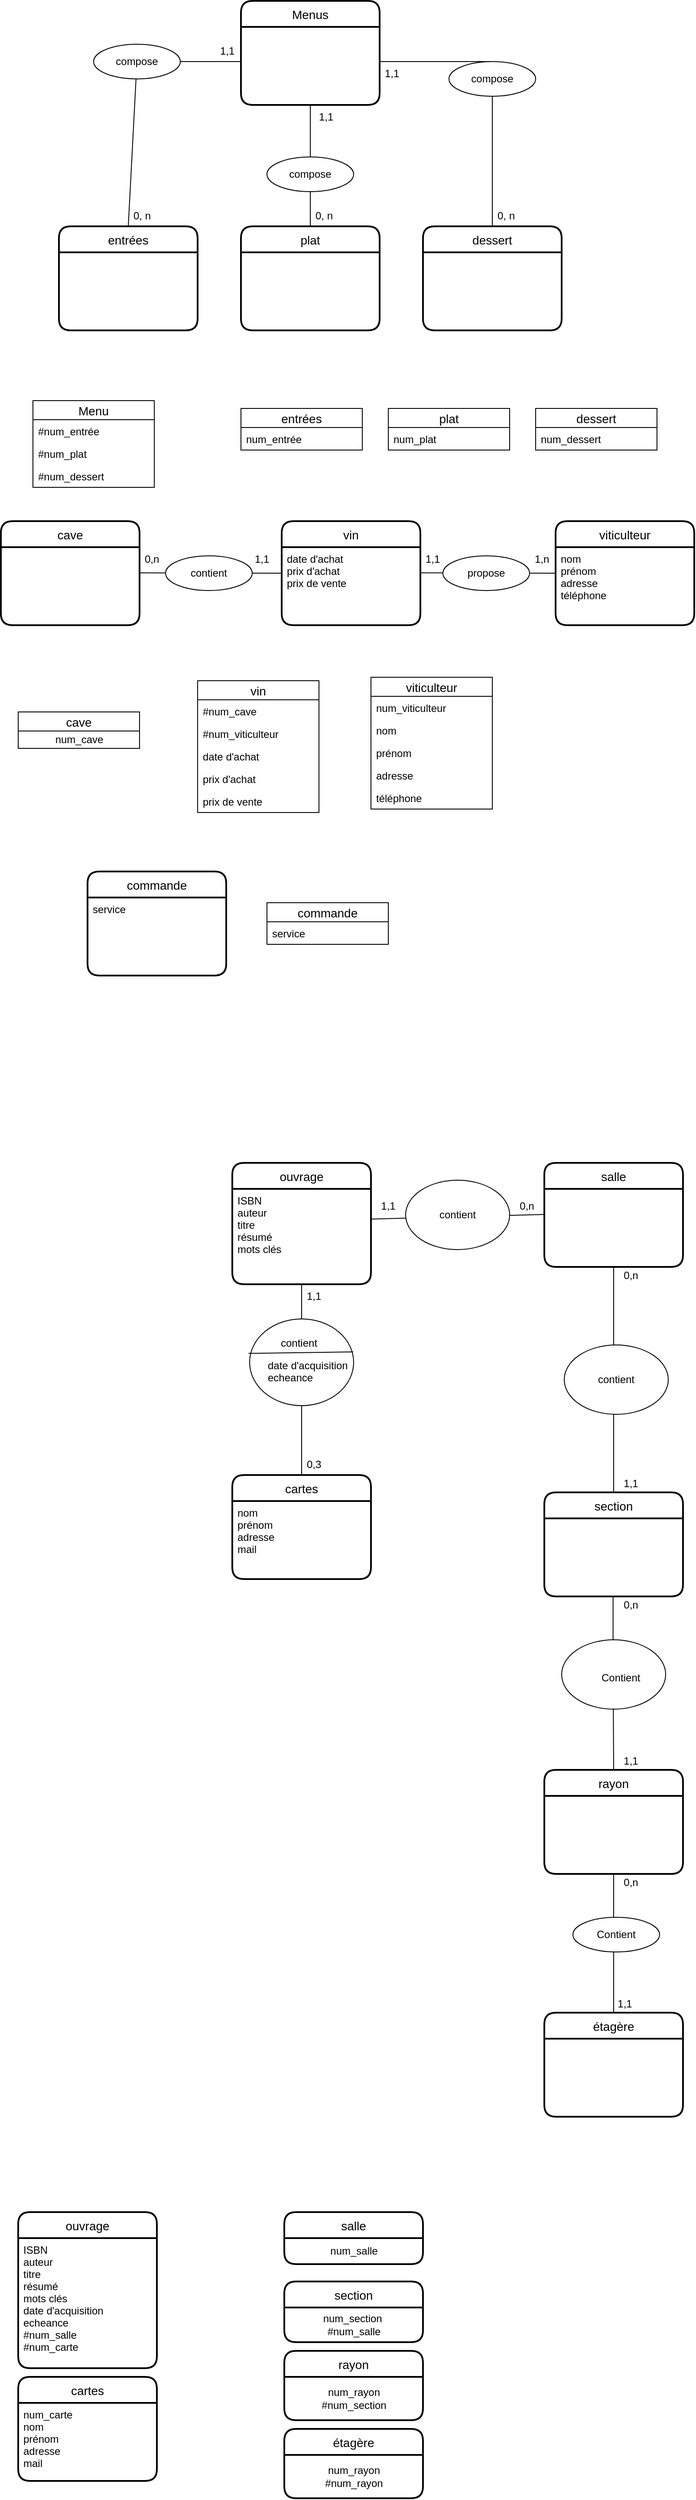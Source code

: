 <mxfile version="13.1.3" type="device"><diagram id="Xke9W4gJVL1SUAR6s40A" name="Page-1"><mxGraphModel dx="1785" dy="780" grid="1" gridSize="10" guides="1" tooltips="1" connect="1" arrows="1" fold="1" page="1" pageScale="1" pageWidth="827" pageHeight="1169" math="0" shadow="0"><root><mxCell id="0"/><mxCell id="1" parent="0"/><mxCell id="vSf8rJRPJTRm2a9hO9f7-9" value="Menus" style="swimlane;childLayout=stackLayout;horizontal=1;startSize=30;horizontalStack=0;rounded=1;fontSize=14;fontStyle=0;strokeWidth=2;resizeParent=0;resizeLast=1;shadow=0;dashed=0;align=center;" vertex="1" parent="1"><mxGeometry x="290" y="50" width="160" height="120" as="geometry"/></mxCell><mxCell id="vSf8rJRPJTRm2a9hO9f7-11" value="" style="endArrow=none;html=1;rounded=0;exitX=0.5;exitY=0;exitDx=0;exitDy=0;" edge="1" parent="1" source="vSf8rJRPJTRm2a9hO9f7-14"><mxGeometry relative="1" as="geometry"><mxPoint x="160" y="249.31" as="sourcePoint"/><mxPoint x="290" y="120" as="targetPoint"/><Array as="points"><mxPoint x="220" y="120"/></Array></mxGeometry></mxCell><mxCell id="vSf8rJRPJTRm2a9hO9f7-12" value="" style="endArrow=none;html=1;rounded=0;entryX=0.5;entryY=0;entryDx=0;entryDy=0;" edge="1" parent="1" target="vSf8rJRPJTRm2a9hO9f7-3"><mxGeometry relative="1" as="geometry"><mxPoint x="370" y="170" as="sourcePoint"/><mxPoint x="510" y="220" as="targetPoint"/></mxGeometry></mxCell><mxCell id="vSf8rJRPJTRm2a9hO9f7-3" value="plat" style="swimlane;childLayout=stackLayout;horizontal=1;startSize=30;horizontalStack=0;rounded=1;fontSize=14;fontStyle=0;strokeWidth=2;resizeParent=0;resizeLast=1;shadow=0;dashed=0;align=center;" vertex="1" parent="1"><mxGeometry x="290" y="310" width="160" height="120" as="geometry"/></mxCell><mxCell id="vSf8rJRPJTRm2a9hO9f7-1" value="entrées" style="swimlane;childLayout=stackLayout;horizontal=1;startSize=30;horizontalStack=0;rounded=1;fontSize=14;fontStyle=0;strokeWidth=2;resizeParent=0;resizeLast=1;shadow=0;dashed=0;align=center;" vertex="1" parent="1"><mxGeometry x="80" y="310" width="160" height="120" as="geometry"/></mxCell><mxCell id="vSf8rJRPJTRm2a9hO9f7-5" value="dessert" style="swimlane;childLayout=stackLayout;horizontal=1;startSize=30;horizontalStack=0;rounded=1;fontSize=14;fontStyle=0;strokeWidth=2;resizeParent=0;resizeLast=1;shadow=0;dashed=0;align=center;" vertex="1" parent="1"><mxGeometry x="500" y="310" width="160" height="120" as="geometry"/></mxCell><mxCell id="vSf8rJRPJTRm2a9hO9f7-13" value="" style="endArrow=none;html=1;rounded=0;entryX=0.5;entryY=0;entryDx=0;entryDy=0;" edge="1" parent="1" source="vSf8rJRPJTRm2a9hO9f7-16" target="vSf8rJRPJTRm2a9hO9f7-5"><mxGeometry relative="1" as="geometry"><mxPoint x="370" y="170" as="sourcePoint"/><mxPoint x="510" y="220" as="targetPoint"/></mxGeometry></mxCell><mxCell id="vSf8rJRPJTRm2a9hO9f7-15" value="compose" style="ellipse;whiteSpace=wrap;html=1;align=center;" vertex="1" parent="1"><mxGeometry x="320" y="230" width="100" height="40" as="geometry"/></mxCell><mxCell id="vSf8rJRPJTRm2a9hO9f7-16" value="compose" style="ellipse;whiteSpace=wrap;html=1;align=center;" vertex="1" parent="1"><mxGeometry x="530" y="120" width="100" height="40" as="geometry"/></mxCell><mxCell id="vSf8rJRPJTRm2a9hO9f7-17" value="" style="endArrow=none;html=1;rounded=0;entryX=0.5;entryY=0;entryDx=0;entryDy=0;" edge="1" parent="1" target="vSf8rJRPJTRm2a9hO9f7-16"><mxGeometry relative="1" as="geometry"><mxPoint x="450" y="120" as="sourcePoint"/><mxPoint x="580" y="310.0" as="targetPoint"/></mxGeometry></mxCell><mxCell id="vSf8rJRPJTRm2a9hO9f7-14" value="compose" style="ellipse;whiteSpace=wrap;html=1;align=center;" vertex="1" parent="1"><mxGeometry x="120" y="100" width="100" height="40" as="geometry"/></mxCell><mxCell id="vSf8rJRPJTRm2a9hO9f7-18" value="" style="endArrow=none;html=1;rounded=0;exitX=0.5;exitY=0;exitDx=0;exitDy=0;" edge="1" parent="1" source="vSf8rJRPJTRm2a9hO9f7-1" target="vSf8rJRPJTRm2a9hO9f7-14"><mxGeometry relative="1" as="geometry"><mxPoint x="160" y="310" as="sourcePoint"/><mxPoint x="160" y="160" as="targetPoint"/><Array as="points"/></mxGeometry></mxCell><mxCell id="vSf8rJRPJTRm2a9hO9f7-20" value="1,1" style="text;strokeColor=none;fillColor=none;spacingLeft=4;spacingRight=4;overflow=hidden;rotatable=0;points=[[0,0.5],[1,0.5]];portConstraint=eastwest;fontSize=12;" vertex="1" parent="1"><mxGeometry x="260" y="94" width="40" height="26" as="geometry"/></mxCell><mxCell id="vSf8rJRPJTRm2a9hO9f7-21" value="1,1" style="text;strokeColor=none;fillColor=none;spacingLeft=4;spacingRight=4;overflow=hidden;rotatable=0;points=[[0,0.5],[1,0.5]];portConstraint=eastwest;fontSize=12;" vertex="1" parent="1"><mxGeometry x="374" y="170" width="40" height="26" as="geometry"/></mxCell><mxCell id="vSf8rJRPJTRm2a9hO9f7-22" value="1,1" style="text;strokeColor=none;fillColor=none;spacingLeft=4;spacingRight=4;overflow=hidden;rotatable=0;points=[[0,0.5],[1,0.5]];portConstraint=eastwest;fontSize=12;" vertex="1" parent="1"><mxGeometry x="450" y="120" width="40" height="26" as="geometry"/></mxCell><mxCell id="vSf8rJRPJTRm2a9hO9f7-23" value="0, n" style="text;strokeColor=none;fillColor=none;spacingLeft=4;spacingRight=4;overflow=hidden;rotatable=0;points=[[0,0.5],[1,0.5]];portConstraint=eastwest;fontSize=12;" vertex="1" parent="1"><mxGeometry x="160" y="284" width="40" height="26" as="geometry"/></mxCell><mxCell id="vSf8rJRPJTRm2a9hO9f7-24" value="0, n" style="text;strokeColor=none;fillColor=none;spacingLeft=4;spacingRight=4;overflow=hidden;rotatable=0;points=[[0,0.5],[1,0.5]];portConstraint=eastwest;fontSize=12;" vertex="1" parent="1"><mxGeometry x="370" y="284" width="40" height="26" as="geometry"/></mxCell><mxCell id="vSf8rJRPJTRm2a9hO9f7-25" value="0, n" style="text;strokeColor=none;fillColor=none;spacingLeft=4;spacingRight=4;overflow=hidden;rotatable=0;points=[[0,0.5],[1,0.5]];portConstraint=eastwest;fontSize=12;" vertex="1" parent="1"><mxGeometry x="580" y="284" width="40" height="26" as="geometry"/></mxCell><mxCell id="vSf8rJRPJTRm2a9hO9f7-33" value="" style="endArrow=none;html=1;rounded=0;" edge="1" parent="1"><mxGeometry relative="1" as="geometry"><mxPoint x="497" y="709.58" as="sourcePoint"/><mxPoint x="653" y="710" as="targetPoint"/></mxGeometry></mxCell><mxCell id="vSf8rJRPJTRm2a9hO9f7-34" value="propose" style="ellipse;whiteSpace=wrap;html=1;align=center;" vertex="1" parent="1"><mxGeometry x="523" y="690" width="100" height="40" as="geometry"/></mxCell><mxCell id="vSf8rJRPJTRm2a9hO9f7-35" value="0,n" style="text;strokeColor=none;fillColor=none;spacingLeft=4;spacingRight=4;overflow=hidden;rotatable=0;points=[[0,0.5],[1,0.5]];portConstraint=eastwest;fontSize=12;" vertex="1" parent="1"><mxGeometry x="173" y="680" width="40" height="26" as="geometry"/></mxCell><mxCell id="vSf8rJRPJTRm2a9hO9f7-36" value="" style="endArrow=none;html=1;rounded=0;entryX=0;entryY=0.5;entryDx=0;entryDy=0;" edge="1" parent="1" target="vSf8rJRPJTRm2a9hO9f7-29"><mxGeometry relative="1" as="geometry"><mxPoint x="173" y="709.66" as="sourcePoint"/><mxPoint x="333" y="709.66" as="targetPoint"/></mxGeometry></mxCell><mxCell id="vSf8rJRPJTRm2a9hO9f7-37" value="contient" style="ellipse;whiteSpace=wrap;html=1;align=center;" vertex="1" parent="1"><mxGeometry x="203" y="690" width="100" height="40" as="geometry"/></mxCell><mxCell id="vSf8rJRPJTRm2a9hO9f7-38" value="1,1" style="text;strokeColor=none;fillColor=none;spacingLeft=4;spacingRight=4;overflow=hidden;rotatable=0;points=[[0,0.5],[1,0.5]];portConstraint=eastwest;fontSize=12;" vertex="1" parent="1"><mxGeometry x="300" y="680" width="40" height="26" as="geometry"/></mxCell><mxCell id="vSf8rJRPJTRm2a9hO9f7-39" value="1,n" style="text;strokeColor=none;fillColor=none;spacingLeft=4;spacingRight=4;overflow=hidden;rotatable=0;points=[[0,0.5],[1,0.5]];portConstraint=eastwest;fontSize=12;" vertex="1" parent="1"><mxGeometry x="623" y="680" width="40" height="26" as="geometry"/></mxCell><mxCell id="vSf8rJRPJTRm2a9hO9f7-40" value="1,1" style="text;strokeColor=none;fillColor=none;spacingLeft=4;spacingRight=4;overflow=hidden;rotatable=0;points=[[0,0.5],[1,0.5]];portConstraint=eastwest;fontSize=12;" vertex="1" parent="1"><mxGeometry x="497" y="680" width="40" height="26" as="geometry"/></mxCell><mxCell id="vSf8rJRPJTRm2a9hO9f7-46" value="entrées" style="swimlane;fontStyle=0;childLayout=stackLayout;horizontal=1;startSize=22;horizontalStack=0;resizeParent=1;resizeParentMax=0;resizeLast=0;collapsible=1;marginBottom=0;align=center;fontSize=14;" vertex="1" parent="1"><mxGeometry x="290" y="520" width="140" height="48" as="geometry"/></mxCell><mxCell id="vSf8rJRPJTRm2a9hO9f7-47" value="num_entrée" style="text;strokeColor=none;fillColor=none;spacingLeft=4;spacingRight=4;overflow=hidden;rotatable=0;points=[[0,0.5],[1,0.5]];portConstraint=eastwest;fontSize=12;" vertex="1" parent="vSf8rJRPJTRm2a9hO9f7-46"><mxGeometry y="22" width="140" height="26" as="geometry"/></mxCell><mxCell id="vSf8rJRPJTRm2a9hO9f7-49" value="plat" style="swimlane;fontStyle=0;childLayout=stackLayout;horizontal=1;startSize=22;horizontalStack=0;resizeParent=1;resizeParentMax=0;resizeLast=0;collapsible=1;marginBottom=0;align=center;fontSize=14;" vertex="1" parent="1"><mxGeometry x="460" y="520" width="140" height="48" as="geometry"/></mxCell><mxCell id="vSf8rJRPJTRm2a9hO9f7-50" value="num_plat" style="text;strokeColor=none;fillColor=none;spacingLeft=4;spacingRight=4;overflow=hidden;rotatable=0;points=[[0,0.5],[1,0.5]];portConstraint=eastwest;fontSize=12;" vertex="1" parent="vSf8rJRPJTRm2a9hO9f7-49"><mxGeometry y="22" width="140" height="26" as="geometry"/></mxCell><mxCell id="vSf8rJRPJTRm2a9hO9f7-52" value="dessert" style="swimlane;fontStyle=0;childLayout=stackLayout;horizontal=1;startSize=22;horizontalStack=0;resizeParent=1;resizeParentMax=0;resizeLast=0;collapsible=1;marginBottom=0;align=center;fontSize=14;" vertex="1" parent="1"><mxGeometry x="630" y="520" width="140" height="48" as="geometry"/></mxCell><mxCell id="vSf8rJRPJTRm2a9hO9f7-53" value="num_dessert" style="text;strokeColor=none;fillColor=none;spacingLeft=4;spacingRight=4;overflow=hidden;rotatable=0;points=[[0,0.5],[1,0.5]];portConstraint=eastwest;fontSize=12;" vertex="1" parent="vSf8rJRPJTRm2a9hO9f7-52"><mxGeometry y="22" width="140" height="26" as="geometry"/></mxCell><mxCell id="vSf8rJRPJTRm2a9hO9f7-42" value="Menu" style="swimlane;fontStyle=0;childLayout=stackLayout;horizontal=1;startSize=22;horizontalStack=0;resizeParent=1;resizeParentMax=0;resizeLast=0;collapsible=1;marginBottom=0;align=center;fontSize=14;" vertex="1" parent="1"><mxGeometry x="50" y="511" width="140" height="100" as="geometry"/></mxCell><mxCell id="vSf8rJRPJTRm2a9hO9f7-43" value="#num_entrée" style="text;strokeColor=none;fillColor=none;spacingLeft=4;spacingRight=4;overflow=hidden;rotatable=0;points=[[0,0.5],[1,0.5]];portConstraint=eastwest;fontSize=12;" vertex="1" parent="vSf8rJRPJTRm2a9hO9f7-42"><mxGeometry y="22" width="140" height="26" as="geometry"/></mxCell><mxCell id="vSf8rJRPJTRm2a9hO9f7-44" value="#num_plat" style="text;strokeColor=none;fillColor=none;spacingLeft=4;spacingRight=4;overflow=hidden;rotatable=0;points=[[0,0.5],[1,0.5]];portConstraint=eastwest;fontSize=12;" vertex="1" parent="vSf8rJRPJTRm2a9hO9f7-42"><mxGeometry y="48" width="140" height="26" as="geometry"/></mxCell><mxCell id="vSf8rJRPJTRm2a9hO9f7-56" value="#num_dessert" style="text;strokeColor=none;fillColor=none;spacingLeft=4;spacingRight=4;overflow=hidden;rotatable=0;points=[[0,0.5],[1,0.5]];portConstraint=eastwest;fontSize=12;" vertex="1" parent="vSf8rJRPJTRm2a9hO9f7-42"><mxGeometry y="74" width="140" height="26" as="geometry"/></mxCell><mxCell id="vSf8rJRPJTRm2a9hO9f7-31" value="viticulteur" style="swimlane;childLayout=stackLayout;horizontal=1;startSize=30;horizontalStack=0;rounded=1;fontSize=14;fontStyle=0;strokeWidth=2;resizeParent=0;resizeLast=1;shadow=0;dashed=0;align=center;" vertex="1" parent="1"><mxGeometry x="653" y="650" width="160" height="120" as="geometry"/></mxCell><mxCell id="vSf8rJRPJTRm2a9hO9f7-32" value="nom&#10;prénom&#10;adresse&#10;téléphone" style="align=left;strokeColor=none;fillColor=none;spacingLeft=4;fontSize=12;verticalAlign=top;resizable=0;rotatable=0;part=1;" vertex="1" parent="vSf8rJRPJTRm2a9hO9f7-31"><mxGeometry y="30" width="160" height="90" as="geometry"/></mxCell><mxCell id="vSf8rJRPJTRm2a9hO9f7-29" value="vin" style="swimlane;childLayout=stackLayout;horizontal=1;startSize=30;horizontalStack=0;rounded=1;fontSize=14;fontStyle=0;strokeWidth=2;resizeParent=0;resizeLast=1;shadow=0;dashed=0;align=center;" vertex="1" parent="1"><mxGeometry x="337" y="650" width="160" height="120" as="geometry"/></mxCell><mxCell id="vSf8rJRPJTRm2a9hO9f7-30" value="date d'achat&#10;prix d'achat&#10;prix de vente" style="align=left;strokeColor=none;fillColor=none;spacingLeft=4;fontSize=12;verticalAlign=top;resizable=0;rotatable=0;part=1;" vertex="1" parent="vSf8rJRPJTRm2a9hO9f7-29"><mxGeometry y="30" width="160" height="90" as="geometry"/></mxCell><mxCell id="vSf8rJRPJTRm2a9hO9f7-26" value="cave" style="swimlane;childLayout=stackLayout;horizontal=1;startSize=30;horizontalStack=0;rounded=1;fontSize=14;fontStyle=0;strokeWidth=2;resizeParent=0;resizeLast=1;shadow=0;dashed=0;align=center;" vertex="1" parent="1"><mxGeometry x="13" y="650" width="160" height="120" as="geometry"/></mxCell><mxCell id="vSf8rJRPJTRm2a9hO9f7-71" value="cave" style="swimlane;fontStyle=0;childLayout=stackLayout;horizontal=1;startSize=22;horizontalStack=0;resizeParent=1;resizeParentMax=0;resizeLast=0;collapsible=1;marginBottom=0;align=center;fontSize=14;" vertex="1" parent="1"><mxGeometry x="33" y="870" width="140" height="42" as="geometry"/></mxCell><mxCell id="vSf8rJRPJTRm2a9hO9f7-92" value="num_cave" style="text;html=1;align=center;verticalAlign=middle;resizable=0;points=[];autosize=1;" vertex="1" parent="vSf8rJRPJTRm2a9hO9f7-71"><mxGeometry y="22" width="140" height="20" as="geometry"/></mxCell><mxCell id="vSf8rJRPJTRm2a9hO9f7-79" value="vin" style="swimlane;fontStyle=0;childLayout=stackLayout;horizontal=1;startSize=22;horizontalStack=0;resizeParent=1;resizeParentMax=0;resizeLast=0;collapsible=1;marginBottom=0;align=center;fontSize=14;" vertex="1" parent="1"><mxGeometry x="240" y="834" width="140" height="152" as="geometry"/></mxCell><mxCell id="vSf8rJRPJTRm2a9hO9f7-80" value="#num_cave" style="text;strokeColor=none;fillColor=none;spacingLeft=4;spacingRight=4;overflow=hidden;rotatable=0;points=[[0,0.5],[1,0.5]];portConstraint=eastwest;fontSize=12;" vertex="1" parent="vSf8rJRPJTRm2a9hO9f7-79"><mxGeometry y="22" width="140" height="26" as="geometry"/></mxCell><mxCell id="vSf8rJRPJTRm2a9hO9f7-91" value="#num_viticulteur" style="text;strokeColor=none;fillColor=none;spacingLeft=4;spacingRight=4;overflow=hidden;rotatable=0;points=[[0,0.5],[1,0.5]];portConstraint=eastwest;fontSize=12;" vertex="1" parent="vSf8rJRPJTRm2a9hO9f7-79"><mxGeometry y="48" width="140" height="26" as="geometry"/></mxCell><mxCell id="vSf8rJRPJTRm2a9hO9f7-89" value="date d'achat" style="text;strokeColor=none;fillColor=none;spacingLeft=4;spacingRight=4;overflow=hidden;rotatable=0;points=[[0,0.5],[1,0.5]];portConstraint=eastwest;fontSize=12;" vertex="1" parent="vSf8rJRPJTRm2a9hO9f7-79"><mxGeometry y="74" width="140" height="26" as="geometry"/></mxCell><mxCell id="vSf8rJRPJTRm2a9hO9f7-81" value="prix d'achat" style="text;strokeColor=none;fillColor=none;spacingLeft=4;spacingRight=4;overflow=hidden;rotatable=0;points=[[0,0.5],[1,0.5]];portConstraint=eastwest;fontSize=12;" vertex="1" parent="vSf8rJRPJTRm2a9hO9f7-79"><mxGeometry y="100" width="140" height="26" as="geometry"/></mxCell><mxCell id="vSf8rJRPJTRm2a9hO9f7-82" value="prix de vente" style="text;strokeColor=none;fillColor=none;spacingLeft=4;spacingRight=4;overflow=hidden;rotatable=0;points=[[0,0.5],[1,0.5]];portConstraint=eastwest;fontSize=12;" vertex="1" parent="vSf8rJRPJTRm2a9hO9f7-79"><mxGeometry y="126" width="140" height="26" as="geometry"/></mxCell><mxCell id="vSf8rJRPJTRm2a9hO9f7-83" value="viticulteur" style="swimlane;fontStyle=0;childLayout=stackLayout;horizontal=1;startSize=22;horizontalStack=0;resizeParent=1;resizeParentMax=0;resizeLast=0;collapsible=1;marginBottom=0;align=center;fontSize=14;" vertex="1" parent="1"><mxGeometry x="440" y="830" width="140" height="152" as="geometry"/></mxCell><mxCell id="vSf8rJRPJTRm2a9hO9f7-90" value="num_viticulteur" style="text;strokeColor=none;fillColor=none;spacingLeft=4;spacingRight=4;overflow=hidden;rotatable=0;points=[[0,0.5],[1,0.5]];portConstraint=eastwest;fontSize=12;" vertex="1" parent="vSf8rJRPJTRm2a9hO9f7-83"><mxGeometry y="22" width="140" height="26" as="geometry"/></mxCell><mxCell id="vSf8rJRPJTRm2a9hO9f7-93" value="nom" style="text;strokeColor=none;fillColor=none;spacingLeft=4;spacingRight=4;overflow=hidden;rotatable=0;points=[[0,0.5],[1,0.5]];portConstraint=eastwest;fontSize=12;" vertex="1" parent="vSf8rJRPJTRm2a9hO9f7-83"><mxGeometry y="48" width="140" height="26" as="geometry"/></mxCell><mxCell id="vSf8rJRPJTRm2a9hO9f7-85" value="prénom" style="text;strokeColor=none;fillColor=none;spacingLeft=4;spacingRight=4;overflow=hidden;rotatable=0;points=[[0,0.5],[1,0.5]];portConstraint=eastwest;fontSize=12;" vertex="1" parent="vSf8rJRPJTRm2a9hO9f7-83"><mxGeometry y="74" width="140" height="26" as="geometry"/></mxCell><mxCell id="vSf8rJRPJTRm2a9hO9f7-86" value="adresse" style="text;strokeColor=none;fillColor=none;spacingLeft=4;spacingRight=4;overflow=hidden;rotatable=0;points=[[0,0.5],[1,0.5]];portConstraint=eastwest;fontSize=12;" vertex="1" parent="vSf8rJRPJTRm2a9hO9f7-83"><mxGeometry y="100" width="140" height="26" as="geometry"/></mxCell><mxCell id="vSf8rJRPJTRm2a9hO9f7-87" value="téléphone" style="text;strokeColor=none;fillColor=none;spacingLeft=4;spacingRight=4;overflow=hidden;rotatable=0;points=[[0,0.5],[1,0.5]];portConstraint=eastwest;fontSize=12;" vertex="1" parent="vSf8rJRPJTRm2a9hO9f7-83"><mxGeometry y="126" width="140" height="26" as="geometry"/></mxCell><mxCell id="vSf8rJRPJTRm2a9hO9f7-96" value="commande" style="swimlane;fontStyle=0;childLayout=stackLayout;horizontal=1;startSize=22;horizontalStack=0;resizeParent=1;resizeParentMax=0;resizeLast=0;collapsible=1;marginBottom=0;align=center;fontSize=14;" vertex="1" parent="1"><mxGeometry x="320" y="1090" width="140" height="48" as="geometry"/></mxCell><mxCell id="vSf8rJRPJTRm2a9hO9f7-97" value="service" style="text;strokeColor=none;fillColor=none;spacingLeft=4;spacingRight=4;overflow=hidden;rotatable=0;points=[[0,0.5],[1,0.5]];portConstraint=eastwest;fontSize=12;" vertex="1" parent="vSf8rJRPJTRm2a9hO9f7-96"><mxGeometry y="22" width="140" height="26" as="geometry"/></mxCell><mxCell id="vSf8rJRPJTRm2a9hO9f7-94" value="commande" style="swimlane;childLayout=stackLayout;horizontal=1;startSize=30;horizontalStack=0;rounded=1;fontSize=14;fontStyle=0;strokeWidth=2;resizeParent=0;resizeLast=1;shadow=0;dashed=0;align=center;" vertex="1" parent="1"><mxGeometry x="113" y="1054" width="160" height="120" as="geometry"/></mxCell><mxCell id="vSf8rJRPJTRm2a9hO9f7-95" value="service" style="align=left;strokeColor=none;fillColor=none;spacingLeft=4;fontSize=12;verticalAlign=top;resizable=0;rotatable=0;part=1;" vertex="1" parent="vSf8rJRPJTRm2a9hO9f7-94"><mxGeometry y="30" width="160" height="90" as="geometry"/></mxCell><mxCell id="vSf8rJRPJTRm2a9hO9f7-106" value="salle" style="swimlane;childLayout=stackLayout;horizontal=1;startSize=30;horizontalStack=0;rounded=1;fontSize=14;fontStyle=0;strokeWidth=2;resizeParent=0;resizeLast=1;shadow=0;dashed=0;align=center;" vertex="1" parent="1"><mxGeometry x="640" y="1390" width="160" height="120" as="geometry"/></mxCell><mxCell id="vSf8rJRPJTRm2a9hO9f7-114" value="" style="endArrow=none;html=1;rounded=0;exitX=0.995;exitY=0.317;exitDx=0;exitDy=0;exitPerimeter=0;" edge="1" parent="1" source="vSf8rJRPJTRm2a9hO9f7-101"><mxGeometry relative="1" as="geometry"><mxPoint x="480" y="1449.5" as="sourcePoint"/><mxPoint x="640" y="1449.5" as="targetPoint"/></mxGeometry></mxCell><mxCell id="vSf8rJRPJTRm2a9hO9f7-115" value="0,n" style="text;html=1;strokeColor=none;fillColor=none;align=center;verticalAlign=middle;whiteSpace=wrap;rounded=0;" vertex="1" parent="1"><mxGeometry x="600" y="1430" width="40" height="20" as="geometry"/></mxCell><mxCell id="vSf8rJRPJTRm2a9hO9f7-116" value="" style="ellipse;whiteSpace=wrap;html=1;" vertex="1" parent="1"><mxGeometry x="480" y="1410" width="120" height="80" as="geometry"/></mxCell><mxCell id="vSf8rJRPJTRm2a9hO9f7-117" value="contient" style="text;html=1;strokeColor=none;fillColor=none;align=center;verticalAlign=middle;whiteSpace=wrap;rounded=0;" vertex="1" parent="1"><mxGeometry x="520" y="1440" width="40" height="20" as="geometry"/></mxCell><mxCell id="vSf8rJRPJTRm2a9hO9f7-118" value="1,1" style="text;html=1;strokeColor=none;fillColor=none;align=center;verticalAlign=middle;whiteSpace=wrap;rounded=0;" vertex="1" parent="1"><mxGeometry x="440" y="1430" width="40" height="20" as="geometry"/></mxCell><mxCell id="vSf8rJRPJTRm2a9hO9f7-119" value="" style="endArrow=none;html=1;rounded=0;exitX=0.5;exitY=1;exitDx=0;exitDy=0;entryX=0.5;entryY=0;entryDx=0;entryDy=0;" edge="1" parent="1" target="vSf8rJRPJTRm2a9hO9f7-110"><mxGeometry relative="1" as="geometry"><mxPoint x="720" y="1510" as="sourcePoint"/><mxPoint x="711.622" y="1820" as="targetPoint"/></mxGeometry></mxCell><mxCell id="vSf8rJRPJTRm2a9hO9f7-120" value="" style="ellipse;whiteSpace=wrap;html=1;" vertex="1" parent="1"><mxGeometry x="663" y="1600" width="120" height="80" as="geometry"/></mxCell><mxCell id="vSf8rJRPJTRm2a9hO9f7-121" value="contient" style="text;html=1;strokeColor=none;fillColor=none;align=center;verticalAlign=middle;whiteSpace=wrap;rounded=0;" vertex="1" parent="1"><mxGeometry x="703" y="1630" width="40" height="20" as="geometry"/></mxCell><mxCell id="vSf8rJRPJTRm2a9hO9f7-123" value="1,1" style="text;html=1;strokeColor=none;fillColor=none;align=center;verticalAlign=middle;whiteSpace=wrap;rounded=0;" vertex="1" parent="1"><mxGeometry x="720" y="1750" width="40" height="20" as="geometry"/></mxCell><mxCell id="vSf8rJRPJTRm2a9hO9f7-110" value="section" style="swimlane;childLayout=stackLayout;horizontal=1;startSize=30;horizontalStack=0;rounded=1;fontSize=14;fontStyle=0;strokeWidth=2;resizeParent=0;resizeLast=1;shadow=0;dashed=0;align=center;" vertex="1" parent="1"><mxGeometry x="640" y="1770" width="160" height="120" as="geometry"/></mxCell><mxCell id="vSf8rJRPJTRm2a9hO9f7-124" value="0,n" style="text;html=1;strokeColor=none;fillColor=none;align=center;verticalAlign=middle;whiteSpace=wrap;rounded=0;" vertex="1" parent="1"><mxGeometry x="720" y="1510" width="40" height="20" as="geometry"/></mxCell><mxCell id="vSf8rJRPJTRm2a9hO9f7-126" value="" style="endArrow=none;html=1;rounded=0;exitX=0.5;exitY=0;exitDx=0;exitDy=0;" edge="1" parent="1" source="vSf8rJRPJTRm2a9hO9f7-112"><mxGeometry relative="1" as="geometry"><mxPoint x="719.31" y="2010" as="sourcePoint"/><mxPoint x="719.31" y="1890" as="targetPoint"/><Array as="points"><mxPoint x="719.31" y="1960"/></Array></mxGeometry></mxCell><mxCell id="vSf8rJRPJTRm2a9hO9f7-127" value="0,n" style="text;html=1;strokeColor=none;fillColor=none;align=center;verticalAlign=middle;whiteSpace=wrap;rounded=0;" vertex="1" parent="1"><mxGeometry x="720" y="1890" width="40" height="20" as="geometry"/></mxCell><mxCell id="vSf8rJRPJTRm2a9hO9f7-128" value="1,1" style="text;html=1;strokeColor=none;fillColor=none;align=center;verticalAlign=middle;whiteSpace=wrap;rounded=0;" vertex="1" parent="1"><mxGeometry x="720" y="2070" width="40" height="20" as="geometry"/></mxCell><mxCell id="vSf8rJRPJTRm2a9hO9f7-102" value="cartes" style="swimlane;childLayout=stackLayout;horizontal=1;startSize=30;horizontalStack=0;rounded=1;fontSize=14;fontStyle=0;strokeWidth=2;resizeParent=0;resizeLast=1;shadow=0;dashed=0;align=center;" vertex="1" parent="1"><mxGeometry x="280" y="1750" width="160" height="120" as="geometry"/></mxCell><mxCell id="vSf8rJRPJTRm2a9hO9f7-103" value="nom&#10;prénom&#10;adresse&#10;mail" style="align=left;strokeColor=none;fillColor=none;spacingLeft=4;fontSize=12;verticalAlign=top;resizable=0;rotatable=0;part=1;" vertex="1" parent="vSf8rJRPJTRm2a9hO9f7-102"><mxGeometry y="30" width="160" height="90" as="geometry"/></mxCell><mxCell id="vSf8rJRPJTRm2a9hO9f7-129" value="" style="endArrow=none;html=1;rounded=0;exitX=0.5;exitY=0;exitDx=0;exitDy=0;entryX=0.5;entryY=1;entryDx=0;entryDy=0;" edge="1" parent="1" source="vSf8rJRPJTRm2a9hO9f7-130" target="vSf8rJRPJTRm2a9hO9f7-101"><mxGeometry relative="1" as="geometry"><mxPoint x="410" y="1570" as="sourcePoint"/><mxPoint x="570" y="1570" as="targetPoint"/></mxGeometry></mxCell><mxCell id="vSf8rJRPJTRm2a9hO9f7-131" value="1,1" style="text;strokeColor=none;fillColor=none;spacingLeft=4;spacingRight=4;overflow=hidden;rotatable=0;points=[[0,0.5],[1,0.5]];portConstraint=eastwest;fontSize=12;" vertex="1" parent="1"><mxGeometry x="360" y="1530" width="40" height="26" as="geometry"/></mxCell><mxCell id="vSf8rJRPJTRm2a9hO9f7-132" value="0,3" style="text;strokeColor=none;fillColor=none;spacingLeft=4;spacingRight=4;overflow=hidden;rotatable=0;points=[[0,0.5],[1,0.5]];portConstraint=eastwest;fontSize=12;" vertex="1" parent="1"><mxGeometry x="360" y="1724" width="40" height="26" as="geometry"/></mxCell><mxCell id="vSf8rJRPJTRm2a9hO9f7-100" value="ouvrage" style="swimlane;childLayout=stackLayout;horizontal=1;startSize=30;horizontalStack=0;rounded=1;fontSize=14;fontStyle=0;strokeWidth=2;resizeParent=0;resizeLast=1;shadow=0;dashed=0;align=center;" vertex="1" parent="1"><mxGeometry x="280" y="1390" width="160" height="140" as="geometry"/></mxCell><mxCell id="vSf8rJRPJTRm2a9hO9f7-101" value="ISBN&#10;auteur&#10;titre&#10;résumé&#10;mots clés&#10;" style="align=left;strokeColor=none;fillColor=none;spacingLeft=4;fontSize=12;verticalAlign=top;resizable=0;rotatable=0;part=1;" vertex="1" parent="vSf8rJRPJTRm2a9hO9f7-100"><mxGeometry y="30" width="160" height="110" as="geometry"/></mxCell><mxCell id="vSf8rJRPJTRm2a9hO9f7-138" value="" style="ellipse;whiteSpace=wrap;html=1;" vertex="1" parent="1"><mxGeometry x="660" y="1940" width="120" height="80" as="geometry"/></mxCell><mxCell id="vSf8rJRPJTRm2a9hO9f7-139" value="Contient" style="text;strokeColor=none;fillColor=none;spacingLeft=4;spacingRight=4;overflow=hidden;rotatable=0;points=[[0,0.5],[1,0.5]];portConstraint=eastwest;fontSize=12;" vertex="1" parent="1"><mxGeometry x="700" y="1970" width="60" height="26" as="geometry"/></mxCell><mxCell id="vSf8rJRPJTRm2a9hO9f7-142" value="" style="endArrow=none;html=1;rounded=0;exitX=0.5;exitY=0;exitDx=0;exitDy=0;entryX=0.5;entryY=1;entryDx=0;entryDy=0;" edge="1" parent="1" source="vSf8rJRPJTRm2a9hO9f7-140"><mxGeometry relative="1" as="geometry"><mxPoint x="580" y="2210" as="sourcePoint"/><mxPoint x="720" y="2210" as="targetPoint"/></mxGeometry></mxCell><mxCell id="vSf8rJRPJTRm2a9hO9f7-130" value="" style="ellipse;whiteSpace=wrap;html=1;align=center;" vertex="1" parent="1"><mxGeometry x="300" y="1570" width="120" height="100" as="geometry"/></mxCell><mxCell id="vSf8rJRPJTRm2a9hO9f7-150" value="" style="endArrow=none;html=1;rounded=0;exitX=0.5;exitY=0;exitDx=0;exitDy=0;entryX=0.5;entryY=1;entryDx=0;entryDy=0;" edge="1" parent="1" source="vSf8rJRPJTRm2a9hO9f7-102" target="vSf8rJRPJTRm2a9hO9f7-130"><mxGeometry relative="1" as="geometry"><mxPoint x="360.0" y="1750" as="sourcePoint"/><mxPoint x="360.0" y="1530" as="targetPoint"/></mxGeometry></mxCell><mxCell id="vSf8rJRPJTRm2a9hO9f7-151" value="date d'acquisition&#10;echeance" style="text;strokeColor=none;fillColor=none;spacingLeft=4;spacingRight=4;overflow=hidden;rotatable=0;points=[[0,0.5],[1,0.5]];portConstraint=eastwest;fontSize=12;" vertex="1" parent="1"><mxGeometry x="315" y="1610" width="110" height="30" as="geometry"/></mxCell><mxCell id="vSf8rJRPJTRm2a9hO9f7-152" value="contient" style="text;strokeColor=none;fillColor=none;spacingLeft=4;spacingRight=4;overflow=hidden;rotatable=0;points=[[0,0.5],[1,0.5]];portConstraint=eastwest;fontSize=12;" vertex="1" parent="1"><mxGeometry x="330" y="1584" width="60" height="26" as="geometry"/></mxCell><mxCell id="vSf8rJRPJTRm2a9hO9f7-153" value="" style="endArrow=none;html=1;rounded=0;exitX=-0.011;exitY=0.397;exitDx=0;exitDy=0;exitPerimeter=0;entryX=0.949;entryY=-0.068;entryDx=0;entryDy=0;entryPerimeter=0;" edge="1" parent="1" source="vSf8rJRPJTRm2a9hO9f7-130" target="vSf8rJRPJTRm2a9hO9f7-151"><mxGeometry relative="1" as="geometry"><mxPoint x="310" y="1610" as="sourcePoint"/><mxPoint x="417" y="1607" as="targetPoint"/></mxGeometry></mxCell><mxCell id="vSf8rJRPJTRm2a9hO9f7-112" value="rayon" style="swimlane;childLayout=stackLayout;horizontal=1;startSize=30;horizontalStack=0;rounded=1;fontSize=14;fontStyle=0;strokeWidth=2;resizeParent=0;resizeLast=1;shadow=0;dashed=0;align=center;" vertex="1" parent="1"><mxGeometry x="640" y="2090" width="160" height="120" as="geometry"/></mxCell><mxCell id="vSf8rJRPJTRm2a9hO9f7-140" value="étagère" style="swimlane;childLayout=stackLayout;horizontal=1;startSize=30;horizontalStack=0;rounded=1;fontSize=14;fontStyle=0;strokeWidth=2;resizeParent=0;resizeLast=1;shadow=0;dashed=0;align=center;" vertex="1" parent="1"><mxGeometry x="640" y="2370" width="160" height="120" as="geometry"/></mxCell><mxCell id="vSf8rJRPJTRm2a9hO9f7-154" value="Contient" style="ellipse;whiteSpace=wrap;html=1;align=center;" vertex="1" parent="1"><mxGeometry x="673" y="2260" width="100" height="40" as="geometry"/></mxCell><mxCell id="vSf8rJRPJTRm2a9hO9f7-155" value="0,n" style="text;html=1;strokeColor=none;fillColor=none;align=center;verticalAlign=middle;whiteSpace=wrap;rounded=0;" vertex="1" parent="1"><mxGeometry x="720" y="2210" width="40" height="20" as="geometry"/></mxCell><mxCell id="vSf8rJRPJTRm2a9hO9f7-156" value="1,1" style="text;html=1;strokeColor=none;fillColor=none;align=center;verticalAlign=middle;whiteSpace=wrap;rounded=0;" vertex="1" parent="1"><mxGeometry x="713" y="2350" width="40" height="20" as="geometry"/></mxCell><mxCell id="vSf8rJRPJTRm2a9hO9f7-161" value="salle" style="swimlane;childLayout=stackLayout;horizontal=1;startSize=30;horizontalStack=0;rounded=1;fontSize=14;fontStyle=0;strokeWidth=2;resizeParent=0;resizeLast=1;shadow=0;dashed=0;align=center;" vertex="1" parent="1"><mxGeometry x="340" y="2600" width="160" height="60" as="geometry"/></mxCell><mxCell id="vSf8rJRPJTRm2a9hO9f7-162" value="num_salle" style="text;html=1;align=center;verticalAlign=middle;resizable=0;points=[];autosize=1;" vertex="1" parent="vSf8rJRPJTRm2a9hO9f7-161"><mxGeometry y="30" width="160" height="30" as="geometry"/></mxCell><mxCell id="vSf8rJRPJTRm2a9hO9f7-163" value="section" style="swimlane;childLayout=stackLayout;horizontal=1;startSize=30;horizontalStack=0;rounded=1;fontSize=14;fontStyle=0;strokeWidth=2;resizeParent=0;resizeLast=1;shadow=0;dashed=0;align=center;" vertex="1" parent="1"><mxGeometry x="340" y="2680" width="160" height="70" as="geometry"/></mxCell><mxCell id="vSf8rJRPJTRm2a9hO9f7-164" value="num_section&amp;nbsp;&lt;br&gt;#num_salle" style="text;html=1;align=center;verticalAlign=middle;resizable=0;points=[];autosize=1;" vertex="1" parent="vSf8rJRPJTRm2a9hO9f7-163"><mxGeometry y="30" width="160" height="40" as="geometry"/></mxCell><mxCell id="vSf8rJRPJTRm2a9hO9f7-166" value="rayon" style="swimlane;childLayout=stackLayout;horizontal=1;startSize=30;horizontalStack=0;rounded=1;fontSize=14;fontStyle=0;strokeWidth=2;resizeParent=0;resizeLast=1;shadow=0;dashed=0;align=center;" vertex="1" parent="1"><mxGeometry x="340" y="2760" width="160" height="80" as="geometry"/></mxCell><mxCell id="vSf8rJRPJTRm2a9hO9f7-167" value="num_rayon&lt;br&gt;#num_section" style="text;html=1;align=center;verticalAlign=middle;resizable=0;points=[];autosize=1;" vertex="1" parent="vSf8rJRPJTRm2a9hO9f7-166"><mxGeometry y="30" width="160" height="50" as="geometry"/></mxCell><mxCell id="vSf8rJRPJTRm2a9hO9f7-168" value="étagère" style="swimlane;childLayout=stackLayout;horizontal=1;startSize=30;horizontalStack=0;rounded=1;fontSize=14;fontStyle=0;strokeWidth=2;resizeParent=0;resizeLast=1;shadow=0;dashed=0;align=center;" vertex="1" parent="1"><mxGeometry x="340" y="2850" width="160" height="80" as="geometry"/></mxCell><mxCell id="vSf8rJRPJTRm2a9hO9f7-169" value="num_rayon&lt;br&gt;#num_rayon" style="text;html=1;align=center;verticalAlign=middle;resizable=0;points=[];autosize=1;" vertex="1" parent="vSf8rJRPJTRm2a9hO9f7-168"><mxGeometry y="30" width="160" height="50" as="geometry"/></mxCell><mxCell id="vSf8rJRPJTRm2a9hO9f7-159" value="cartes" style="swimlane;childLayout=stackLayout;horizontal=1;startSize=30;horizontalStack=0;rounded=1;fontSize=14;fontStyle=0;strokeWidth=2;resizeParent=0;resizeLast=1;shadow=0;dashed=0;align=center;" vertex="1" parent="1"><mxGeometry x="33" y="2790" width="160" height="120" as="geometry"/></mxCell><mxCell id="vSf8rJRPJTRm2a9hO9f7-160" value="num_carte&#10;nom&#10;prénom&#10;adresse&#10;mail" style="align=left;strokeColor=none;fillColor=none;spacingLeft=4;fontSize=12;verticalAlign=top;resizable=0;rotatable=0;part=1;" vertex="1" parent="vSf8rJRPJTRm2a9hO9f7-159"><mxGeometry y="30" width="160" height="90" as="geometry"/></mxCell><mxCell id="vSf8rJRPJTRm2a9hO9f7-157" value="ouvrage" style="swimlane;childLayout=stackLayout;horizontal=1;startSize=30;horizontalStack=0;rounded=1;fontSize=14;fontStyle=0;strokeWidth=2;resizeParent=0;resizeLast=1;shadow=0;dashed=0;align=center;" vertex="1" parent="1"><mxGeometry x="33" y="2600" width="160" height="180" as="geometry"/></mxCell><mxCell id="vSf8rJRPJTRm2a9hO9f7-158" value="ISBN&#10;auteur&#10;titre&#10;résumé&#10;mots clés&#10;date d'acquisition&#10;echeance&#10;#num_salle&#10;#num_carte&#10;" style="align=left;strokeColor=none;fillColor=none;spacingLeft=4;fontSize=12;verticalAlign=top;resizable=0;rotatable=0;part=1;" vertex="1" parent="vSf8rJRPJTRm2a9hO9f7-157"><mxGeometry y="30" width="160" height="150" as="geometry"/></mxCell></root></mxGraphModel></diagram></mxfile>